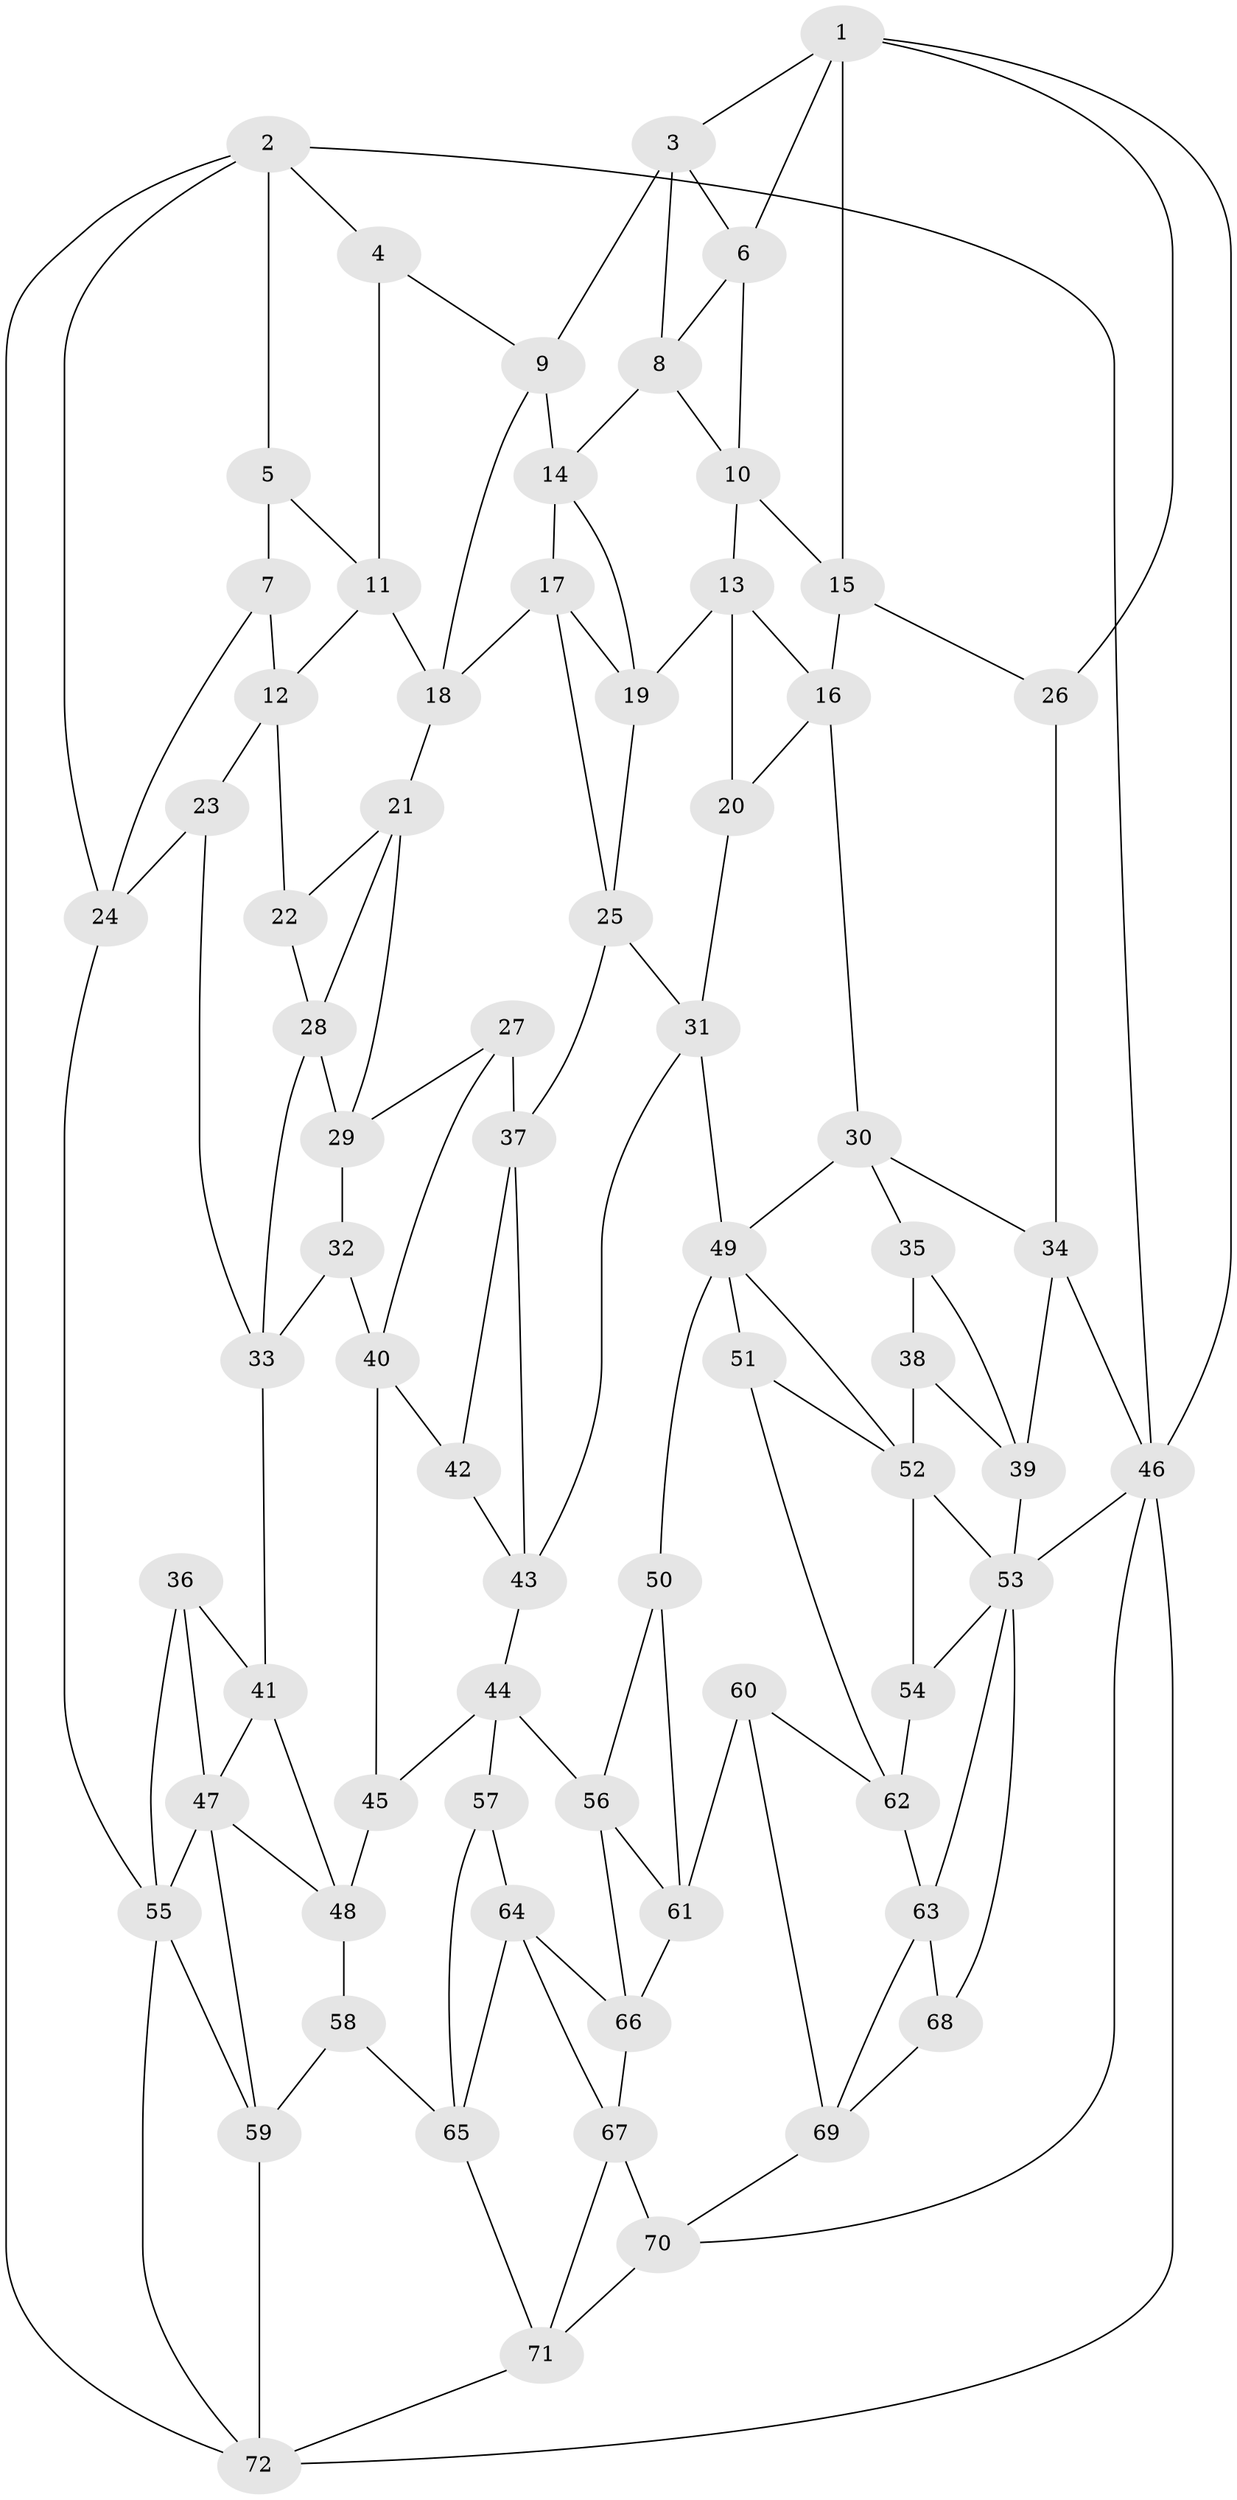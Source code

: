 // original degree distribution, {3: 0.013888888888888888, 6: 0.22916666666666666, 5: 0.5138888888888888, 4: 0.24305555555555555}
// Generated by graph-tools (version 1.1) at 2025/27/03/09/25 03:27:12]
// undirected, 72 vertices, 139 edges
graph export_dot {
graph [start="1"]
  node [color=gray90,style=filled];
  1;
  2;
  3;
  4;
  5;
  6;
  7;
  8;
  9;
  10;
  11;
  12;
  13;
  14;
  15;
  16;
  17;
  18;
  19;
  20;
  21;
  22;
  23;
  24;
  25;
  26;
  27;
  28;
  29;
  30;
  31;
  32;
  33;
  34;
  35;
  36;
  37;
  38;
  39;
  40;
  41;
  42;
  43;
  44;
  45;
  46;
  47;
  48;
  49;
  50;
  51;
  52;
  53;
  54;
  55;
  56;
  57;
  58;
  59;
  60;
  61;
  62;
  63;
  64;
  65;
  66;
  67;
  68;
  69;
  70;
  71;
  72;
  1 -- 3 [weight=1.0];
  1 -- 6 [weight=1.0];
  1 -- 15 [weight=1.0];
  1 -- 26 [weight=1.0];
  1 -- 46 [weight=1.0];
  2 -- 4 [weight=1.0];
  2 -- 5 [weight=1.0];
  2 -- 24 [weight=1.0];
  2 -- 46 [weight=1.0];
  2 -- 72 [weight=1.0];
  3 -- 6 [weight=1.0];
  3 -- 8 [weight=1.0];
  3 -- 9 [weight=1.0];
  4 -- 9 [weight=1.0];
  4 -- 11 [weight=1.0];
  5 -- 7 [weight=2.0];
  5 -- 11 [weight=1.0];
  6 -- 8 [weight=1.0];
  6 -- 10 [weight=1.0];
  7 -- 12 [weight=1.0];
  7 -- 24 [weight=1.0];
  8 -- 10 [weight=1.0];
  8 -- 14 [weight=1.0];
  9 -- 14 [weight=1.0];
  9 -- 18 [weight=1.0];
  10 -- 13 [weight=1.0];
  10 -- 15 [weight=1.0];
  11 -- 12 [weight=1.0];
  11 -- 18 [weight=1.0];
  12 -- 22 [weight=1.0];
  12 -- 23 [weight=1.0];
  13 -- 16 [weight=1.0];
  13 -- 19 [weight=1.0];
  13 -- 20 [weight=1.0];
  14 -- 17 [weight=1.0];
  14 -- 19 [weight=1.0];
  15 -- 16 [weight=1.0];
  15 -- 26 [weight=1.0];
  16 -- 20 [weight=1.0];
  16 -- 30 [weight=1.0];
  17 -- 18 [weight=1.0];
  17 -- 19 [weight=1.0];
  17 -- 25 [weight=1.0];
  18 -- 21 [weight=1.0];
  19 -- 25 [weight=1.0];
  20 -- 31 [weight=1.0];
  21 -- 22 [weight=1.0];
  21 -- 28 [weight=1.0];
  21 -- 29 [weight=1.0];
  22 -- 28 [weight=1.0];
  23 -- 24 [weight=1.0];
  23 -- 33 [weight=1.0];
  24 -- 55 [weight=1.0];
  25 -- 31 [weight=1.0];
  25 -- 37 [weight=1.0];
  26 -- 34 [weight=1.0];
  27 -- 29 [weight=1.0];
  27 -- 37 [weight=1.0];
  27 -- 40 [weight=1.0];
  28 -- 29 [weight=1.0];
  28 -- 33 [weight=1.0];
  29 -- 32 [weight=1.0];
  30 -- 34 [weight=1.0];
  30 -- 35 [weight=1.0];
  30 -- 49 [weight=1.0];
  31 -- 43 [weight=1.0];
  31 -- 49 [weight=1.0];
  32 -- 33 [weight=1.0];
  32 -- 40 [weight=1.0];
  33 -- 41 [weight=1.0];
  34 -- 39 [weight=1.0];
  34 -- 46 [weight=1.0];
  35 -- 38 [weight=1.0];
  35 -- 39 [weight=1.0];
  36 -- 41 [weight=1.0];
  36 -- 47 [weight=1.0];
  36 -- 55 [weight=1.0];
  37 -- 42 [weight=1.0];
  37 -- 43 [weight=1.0];
  38 -- 39 [weight=1.0];
  38 -- 52 [weight=2.0];
  39 -- 53 [weight=1.0];
  40 -- 42 [weight=1.0];
  40 -- 45 [weight=1.0];
  41 -- 47 [weight=1.0];
  41 -- 48 [weight=1.0];
  42 -- 43 [weight=1.0];
  43 -- 44 [weight=1.0];
  44 -- 45 [weight=1.0];
  44 -- 56 [weight=1.0];
  44 -- 57 [weight=1.0];
  45 -- 48 [weight=2.0];
  46 -- 53 [weight=1.0];
  46 -- 70 [weight=1.0];
  46 -- 72 [weight=1.0];
  47 -- 48 [weight=1.0];
  47 -- 55 [weight=2.0];
  47 -- 59 [weight=1.0];
  48 -- 58 [weight=2.0];
  49 -- 50 [weight=2.0];
  49 -- 51 [weight=1.0];
  49 -- 52 [weight=1.0];
  50 -- 56 [weight=1.0];
  50 -- 61 [weight=1.0];
  51 -- 52 [weight=1.0];
  51 -- 62 [weight=1.0];
  52 -- 53 [weight=1.0];
  52 -- 54 [weight=1.0];
  53 -- 54 [weight=1.0];
  53 -- 63 [weight=1.0];
  53 -- 68 [weight=1.0];
  54 -- 62 [weight=1.0];
  55 -- 59 [weight=1.0];
  55 -- 72 [weight=1.0];
  56 -- 61 [weight=1.0];
  56 -- 66 [weight=1.0];
  57 -- 64 [weight=1.0];
  57 -- 65 [weight=1.0];
  58 -- 59 [weight=1.0];
  58 -- 65 [weight=1.0];
  59 -- 72 [weight=1.0];
  60 -- 61 [weight=1.0];
  60 -- 62 [weight=1.0];
  60 -- 69 [weight=1.0];
  61 -- 66 [weight=1.0];
  62 -- 63 [weight=1.0];
  63 -- 68 [weight=1.0];
  63 -- 69 [weight=1.0];
  64 -- 65 [weight=1.0];
  64 -- 66 [weight=1.0];
  64 -- 67 [weight=1.0];
  65 -- 71 [weight=1.0];
  66 -- 67 [weight=1.0];
  67 -- 70 [weight=1.0];
  67 -- 71 [weight=1.0];
  68 -- 69 [weight=1.0];
  69 -- 70 [weight=1.0];
  70 -- 71 [weight=1.0];
  71 -- 72 [weight=1.0];
}
